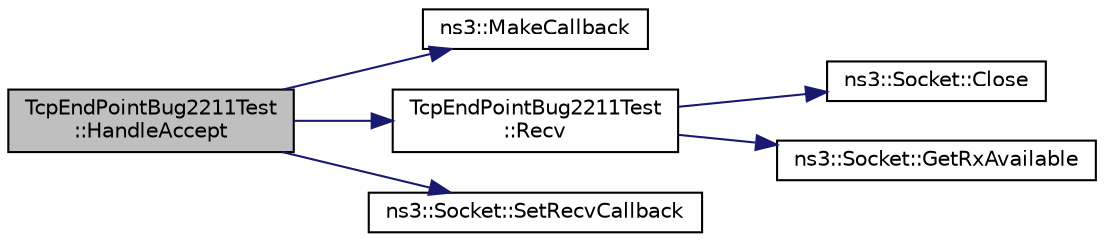 digraph "TcpEndPointBug2211Test::HandleAccept"
{
 // LATEX_PDF_SIZE
  edge [fontname="Helvetica",fontsize="10",labelfontname="Helvetica",labelfontsize="10"];
  node [fontname="Helvetica",fontsize="10",shape=record];
  rankdir="LR";
  Node1 [label="TcpEndPointBug2211Test\l::HandleAccept",height=0.2,width=0.4,color="black", fillcolor="grey75", style="filled", fontcolor="black",tooltip="Handle an incoming connection."];
  Node1 -> Node2 [color="midnightblue",fontsize="10",style="solid",fontname="Helvetica"];
  Node2 [label="ns3::MakeCallback",height=0.2,width=0.4,color="black", fillcolor="white", style="filled",URL="$namespacens3.html#af1dde3c04374147fca0cfe3b0766d664",tooltip="Build Callbacks for class method members which take varying numbers of arguments and potentially retu..."];
  Node1 -> Node3 [color="midnightblue",fontsize="10",style="solid",fontname="Helvetica"];
  Node3 [label="TcpEndPointBug2211Test\l::Recv",height=0.2,width=0.4,color="black", fillcolor="white", style="filled",URL="$class_tcp_end_point_bug2211_test.html#a6bc32c2507ff250acf8e93079408e0ed",tooltip="Receive a packet."];
  Node3 -> Node4 [color="midnightblue",fontsize="10",style="solid",fontname="Helvetica"];
  Node4 [label="ns3::Socket::Close",height=0.2,width=0.4,color="black", fillcolor="white", style="filled",URL="$classns3_1_1_socket.html#abdac6e2498c5aa2963ef361d4200ddf3",tooltip="Close a socket."];
  Node3 -> Node5 [color="midnightblue",fontsize="10",style="solid",fontname="Helvetica"];
  Node5 [label="ns3::Socket::GetRxAvailable",height=0.2,width=0.4,color="black", fillcolor="white", style="filled",URL="$classns3_1_1_socket.html#ad35d8931e53ae0754ee864acb1cecd0e",tooltip="Return number of bytes which can be returned from one or multiple calls to Recv."];
  Node1 -> Node6 [color="midnightblue",fontsize="10",style="solid",fontname="Helvetica"];
  Node6 [label="ns3::Socket::SetRecvCallback",height=0.2,width=0.4,color="black", fillcolor="white", style="filled",URL="$classns3_1_1_socket.html#a243f7835ef1a85f9270fd3577e3a40da",tooltip="Notify application when new data is available to be read."];
}
